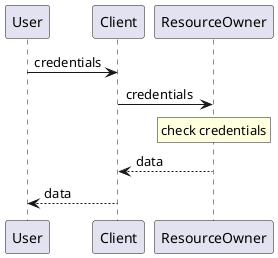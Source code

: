 @startuml
User -> Client: credentials
Client -> ResourceOwner: credentials
rnote over ResourceOwner
  check credentials
endrnote
ResourceOwner --> Client: data
Client --> User: data
@enduml